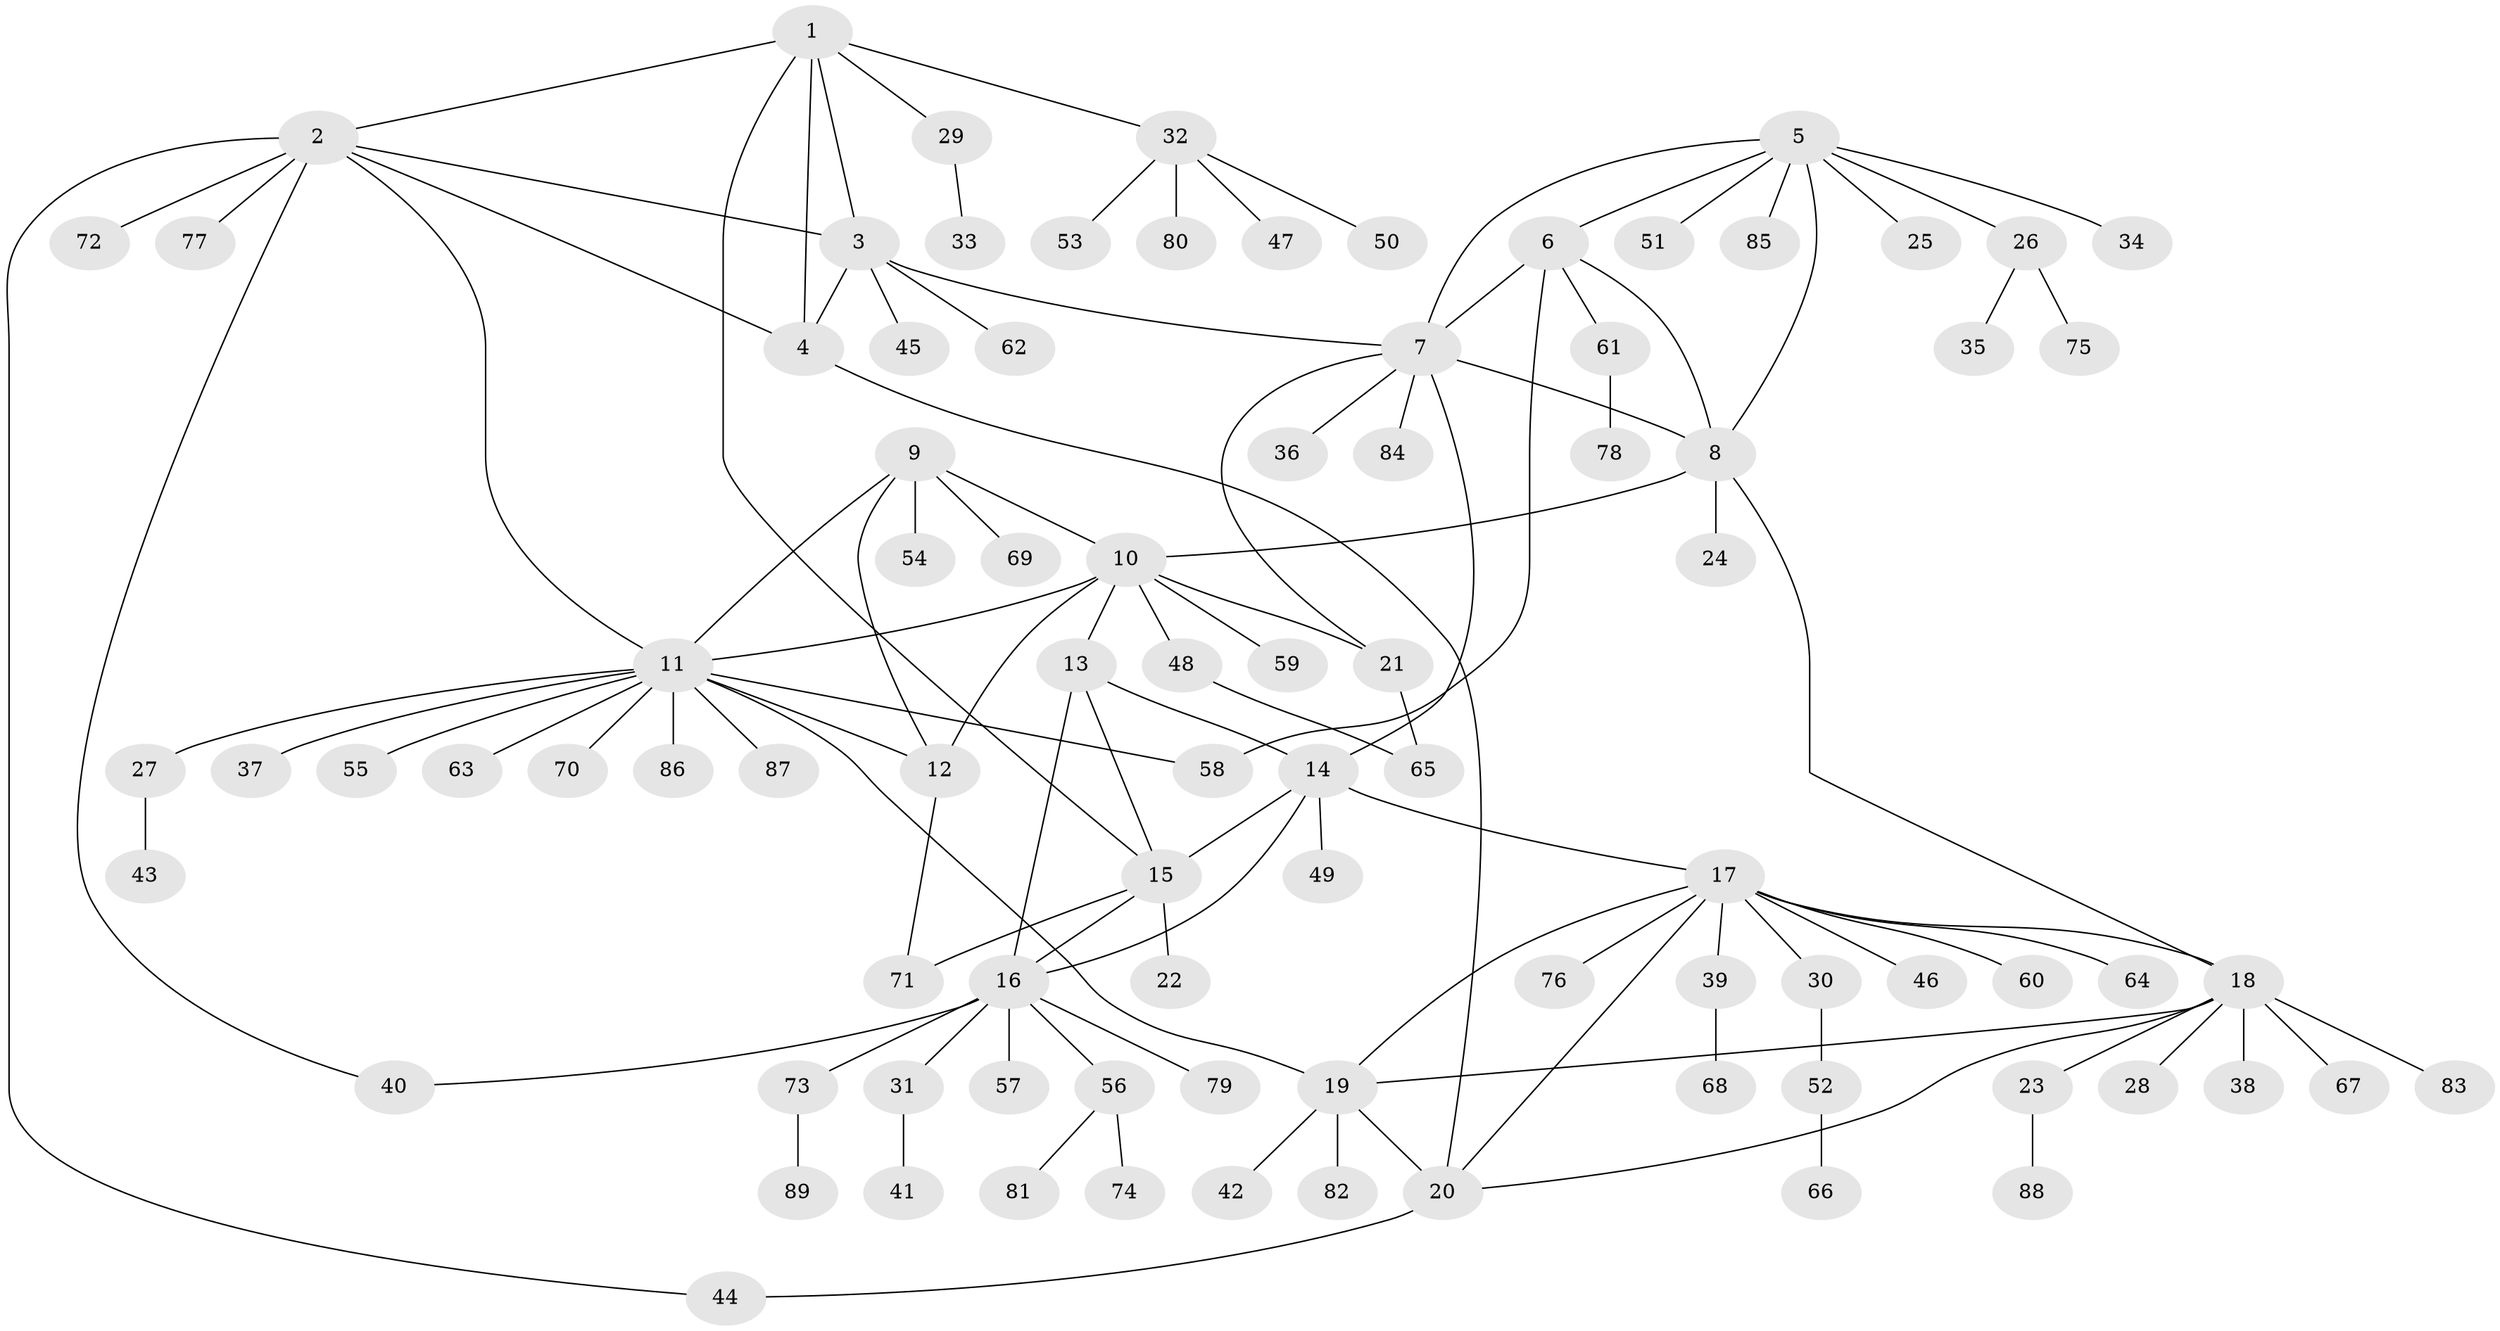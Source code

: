 // coarse degree distribution, {6: 0.046153846153846156, 4: 0.03076923076923077, 7: 0.015384615384615385, 10: 0.03076923076923077, 3: 0.046153846153846156, 8: 0.03076923076923077, 11: 0.03076923076923077, 5: 0.03076923076923077, 1: 0.6153846153846154, 2: 0.12307692307692308}
// Generated by graph-tools (version 1.1) at 2025/42/03/06/25 10:42:09]
// undirected, 89 vertices, 115 edges
graph export_dot {
graph [start="1"]
  node [color=gray90,style=filled];
  1;
  2;
  3;
  4;
  5;
  6;
  7;
  8;
  9;
  10;
  11;
  12;
  13;
  14;
  15;
  16;
  17;
  18;
  19;
  20;
  21;
  22;
  23;
  24;
  25;
  26;
  27;
  28;
  29;
  30;
  31;
  32;
  33;
  34;
  35;
  36;
  37;
  38;
  39;
  40;
  41;
  42;
  43;
  44;
  45;
  46;
  47;
  48;
  49;
  50;
  51;
  52;
  53;
  54;
  55;
  56;
  57;
  58;
  59;
  60;
  61;
  62;
  63;
  64;
  65;
  66;
  67;
  68;
  69;
  70;
  71;
  72;
  73;
  74;
  75;
  76;
  77;
  78;
  79;
  80;
  81;
  82;
  83;
  84;
  85;
  86;
  87;
  88;
  89;
  1 -- 2;
  1 -- 3;
  1 -- 4;
  1 -- 15;
  1 -- 29;
  1 -- 32;
  2 -- 3;
  2 -- 4;
  2 -- 11;
  2 -- 40;
  2 -- 44;
  2 -- 72;
  2 -- 77;
  3 -- 4;
  3 -- 7;
  3 -- 45;
  3 -- 62;
  4 -- 20;
  5 -- 6;
  5 -- 7;
  5 -- 8;
  5 -- 25;
  5 -- 26;
  5 -- 34;
  5 -- 51;
  5 -- 85;
  6 -- 7;
  6 -- 8;
  6 -- 58;
  6 -- 61;
  7 -- 8;
  7 -- 14;
  7 -- 21;
  7 -- 36;
  7 -- 84;
  8 -- 10;
  8 -- 18;
  8 -- 24;
  9 -- 10;
  9 -- 11;
  9 -- 12;
  9 -- 54;
  9 -- 69;
  10 -- 11;
  10 -- 12;
  10 -- 13;
  10 -- 21;
  10 -- 48;
  10 -- 59;
  11 -- 12;
  11 -- 19;
  11 -- 27;
  11 -- 37;
  11 -- 55;
  11 -- 58;
  11 -- 63;
  11 -- 70;
  11 -- 86;
  11 -- 87;
  12 -- 71;
  13 -- 14;
  13 -- 15;
  13 -- 16;
  14 -- 15;
  14 -- 16;
  14 -- 17;
  14 -- 49;
  15 -- 16;
  15 -- 22;
  15 -- 71;
  16 -- 31;
  16 -- 40;
  16 -- 56;
  16 -- 57;
  16 -- 73;
  16 -- 79;
  17 -- 18;
  17 -- 19;
  17 -- 20;
  17 -- 30;
  17 -- 39;
  17 -- 46;
  17 -- 60;
  17 -- 64;
  17 -- 76;
  18 -- 19;
  18 -- 20;
  18 -- 23;
  18 -- 28;
  18 -- 38;
  18 -- 67;
  18 -- 83;
  19 -- 20;
  19 -- 42;
  19 -- 82;
  20 -- 44;
  21 -- 65;
  23 -- 88;
  26 -- 35;
  26 -- 75;
  27 -- 43;
  29 -- 33;
  30 -- 52;
  31 -- 41;
  32 -- 47;
  32 -- 50;
  32 -- 53;
  32 -- 80;
  39 -- 68;
  48 -- 65;
  52 -- 66;
  56 -- 74;
  56 -- 81;
  61 -- 78;
  73 -- 89;
}
